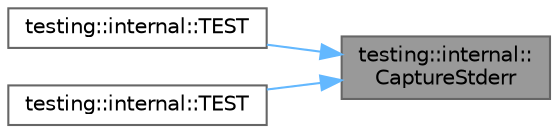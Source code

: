 digraph "testing::internal::CaptureStderr"
{
 // LATEX_PDF_SIZE
  bgcolor="transparent";
  edge [fontname=Helvetica,fontsize=10,labelfontname=Helvetica,labelfontsize=10];
  node [fontname=Helvetica,fontsize=10,shape=box,height=0.2,width=0.4];
  rankdir="RL";
  Node1 [id="Node000001",label="testing::internal::\lCaptureStderr",height=0.2,width=0.4,color="gray40", fillcolor="grey60", style="filled", fontcolor="black",tooltip=" "];
  Node1 -> Node2 [id="edge1_Node000001_Node000002",dir="back",color="steelblue1",style="solid",tooltip=" "];
  Node2 [id="Node000002",label="testing::internal::TEST",height=0.2,width=0.4,color="grey40", fillcolor="white", style="filled",URL="$namespacetesting_1_1internal.html#abbc9510a4f690912c32835213d95198f",tooltip=" "];
  Node1 -> Node3 [id="edge2_Node000001_Node000003",dir="back",color="steelblue1",style="solid",tooltip=" "];
  Node3 [id="Node000003",label="testing::internal::TEST",height=0.2,width=0.4,color="grey40", fillcolor="white", style="filled",URL="$namespacetesting_1_1internal.html#a341ff65f3ca44b27fc51f03a9a05bee8",tooltip=" "];
}
